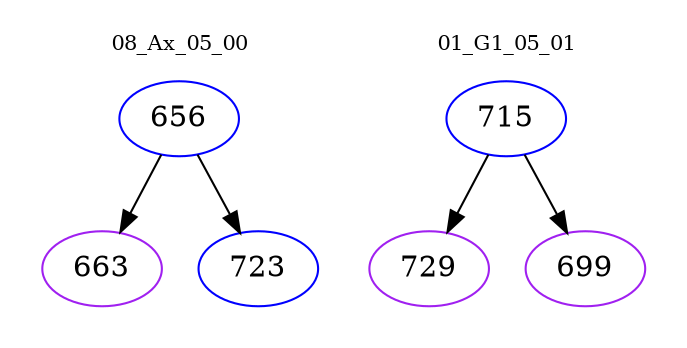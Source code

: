 digraph{
subgraph cluster_0 {
color = white
label = "08_Ax_05_00";
fontsize=10;
T0_656 [label="656", color="blue"]
T0_656 -> T0_663 [color="black"]
T0_663 [label="663", color="purple"]
T0_656 -> T0_723 [color="black"]
T0_723 [label="723", color="blue"]
}
subgraph cluster_1 {
color = white
label = "01_G1_05_01";
fontsize=10;
T1_715 [label="715", color="blue"]
T1_715 -> T1_729 [color="black"]
T1_729 [label="729", color="purple"]
T1_715 -> T1_699 [color="black"]
T1_699 [label="699", color="purple"]
}
}
